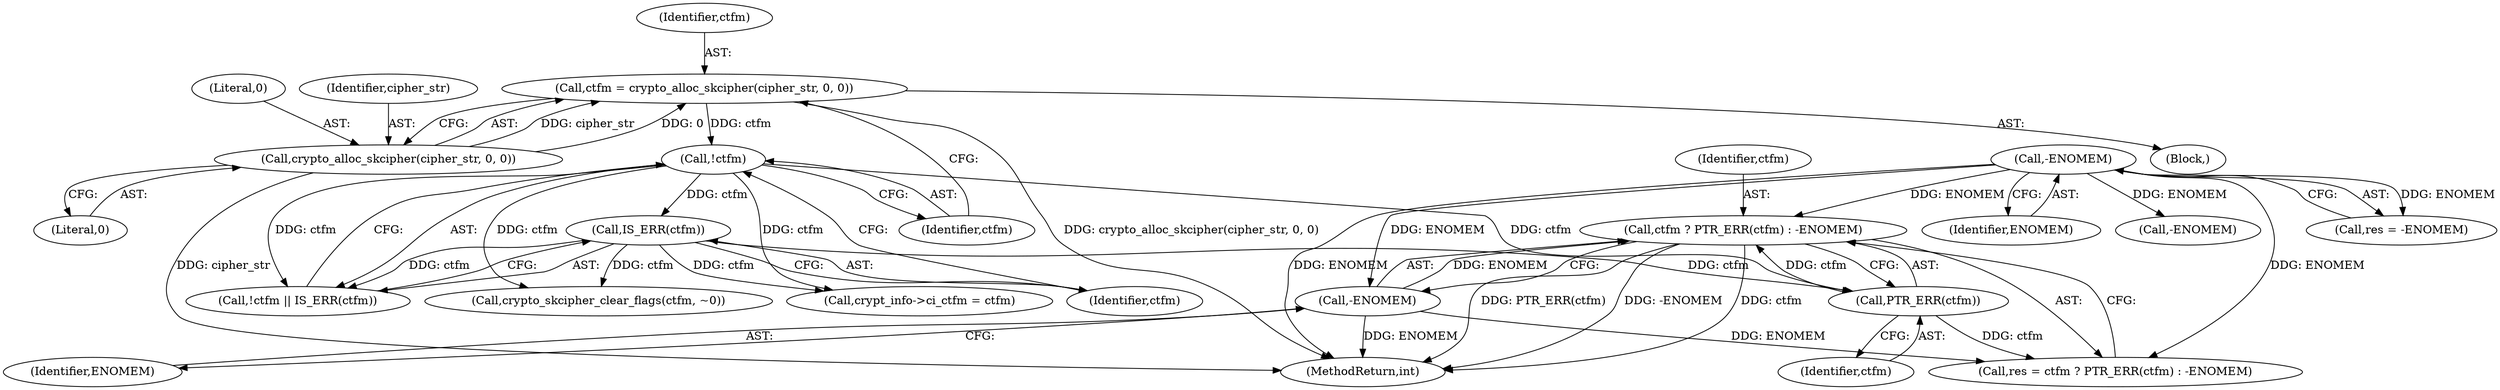 digraph "0_linux_1b53cf9815bb4744958d41f3795d5d5a1d365e2d_1@pointer" {
"1000391" [label="(Call,ctfm ? PTR_ERR(ctfm) : -ENOMEM)"];
"1000393" [label="(Call,PTR_ERR(ctfm))"];
"1000386" [label="(Call,IS_ERR(ctfm))"];
"1000384" [label="(Call,!ctfm)"];
"1000376" [label="(Call,ctfm = crypto_alloc_skcipher(cipher_str, 0, 0))"];
"1000378" [label="(Call,crypto_alloc_skcipher(cipher_str, 0, 0))"];
"1000395" [label="(Call,-ENOMEM)"];
"1000313" [label="(Call,-ENOMEM)"];
"1000255" [label="(Call,-ENOMEM)"];
"1000385" [label="(Identifier,ctfm)"];
"1000378" [label="(Call,crypto_alloc_skcipher(cipher_str, 0, 0))"];
"1000454" [label="(MethodReturn,int)"];
"1000313" [label="(Call,-ENOMEM)"];
"1000389" [label="(Call,res = ctfm ? PTR_ERR(ctfm) : -ENOMEM)"];
"1000383" [label="(Call,!ctfm || IS_ERR(ctfm))"];
"1000314" [label="(Identifier,ENOMEM)"];
"1000380" [label="(Literal,0)"];
"1000386" [label="(Call,IS_ERR(ctfm))"];
"1000381" [label="(Literal,0)"];
"1000377" [label="(Identifier,ctfm)"];
"1000311" [label="(Call,res = -ENOMEM)"];
"1000395" [label="(Call,-ENOMEM)"];
"1000392" [label="(Identifier,ctfm)"];
"1000376" [label="(Call,ctfm = crypto_alloc_skcipher(cipher_str, 0, 0))"];
"1000384" [label="(Call,!ctfm)"];
"1000387" [label="(Identifier,ctfm)"];
"1000398" [label="(Call,crypt_info->ci_ctfm = ctfm)"];
"1000396" [label="(Identifier,ENOMEM)"];
"1000393" [label="(Call,PTR_ERR(ctfm))"];
"1000394" [label="(Identifier,ctfm)"];
"1000104" [label="(Block,)"];
"1000379" [label="(Identifier,cipher_str)"];
"1000403" [label="(Call,crypto_skcipher_clear_flags(ctfm, ~0))"];
"1000391" [label="(Call,ctfm ? PTR_ERR(ctfm) : -ENOMEM)"];
"1000391" -> "1000389"  [label="AST: "];
"1000391" -> "1000393"  [label="CFG: "];
"1000391" -> "1000395"  [label="CFG: "];
"1000392" -> "1000391"  [label="AST: "];
"1000393" -> "1000391"  [label="AST: "];
"1000395" -> "1000391"  [label="AST: "];
"1000389" -> "1000391"  [label="CFG: "];
"1000391" -> "1000454"  [label="DDG: ctfm"];
"1000391" -> "1000454"  [label="DDG: PTR_ERR(ctfm)"];
"1000391" -> "1000454"  [label="DDG: -ENOMEM"];
"1000393" -> "1000391"  [label="DDG: ctfm"];
"1000395" -> "1000391"  [label="DDG: ENOMEM"];
"1000313" -> "1000391"  [label="DDG: ENOMEM"];
"1000393" -> "1000394"  [label="CFG: "];
"1000394" -> "1000393"  [label="AST: "];
"1000393" -> "1000389"  [label="DDG: ctfm"];
"1000386" -> "1000393"  [label="DDG: ctfm"];
"1000384" -> "1000393"  [label="DDG: ctfm"];
"1000386" -> "1000383"  [label="AST: "];
"1000386" -> "1000387"  [label="CFG: "];
"1000387" -> "1000386"  [label="AST: "];
"1000383" -> "1000386"  [label="CFG: "];
"1000386" -> "1000383"  [label="DDG: ctfm"];
"1000384" -> "1000386"  [label="DDG: ctfm"];
"1000386" -> "1000398"  [label="DDG: ctfm"];
"1000386" -> "1000403"  [label="DDG: ctfm"];
"1000384" -> "1000383"  [label="AST: "];
"1000384" -> "1000385"  [label="CFG: "];
"1000385" -> "1000384"  [label="AST: "];
"1000387" -> "1000384"  [label="CFG: "];
"1000383" -> "1000384"  [label="CFG: "];
"1000384" -> "1000383"  [label="DDG: ctfm"];
"1000376" -> "1000384"  [label="DDG: ctfm"];
"1000384" -> "1000398"  [label="DDG: ctfm"];
"1000384" -> "1000403"  [label="DDG: ctfm"];
"1000376" -> "1000104"  [label="AST: "];
"1000376" -> "1000378"  [label="CFG: "];
"1000377" -> "1000376"  [label="AST: "];
"1000378" -> "1000376"  [label="AST: "];
"1000385" -> "1000376"  [label="CFG: "];
"1000376" -> "1000454"  [label="DDG: crypto_alloc_skcipher(cipher_str, 0, 0)"];
"1000378" -> "1000376"  [label="DDG: cipher_str"];
"1000378" -> "1000376"  [label="DDG: 0"];
"1000378" -> "1000381"  [label="CFG: "];
"1000379" -> "1000378"  [label="AST: "];
"1000380" -> "1000378"  [label="AST: "];
"1000381" -> "1000378"  [label="AST: "];
"1000378" -> "1000454"  [label="DDG: cipher_str"];
"1000395" -> "1000396"  [label="CFG: "];
"1000396" -> "1000395"  [label="AST: "];
"1000395" -> "1000454"  [label="DDG: ENOMEM"];
"1000395" -> "1000389"  [label="DDG: ENOMEM"];
"1000313" -> "1000395"  [label="DDG: ENOMEM"];
"1000313" -> "1000311"  [label="AST: "];
"1000313" -> "1000314"  [label="CFG: "];
"1000314" -> "1000313"  [label="AST: "];
"1000311" -> "1000313"  [label="CFG: "];
"1000313" -> "1000454"  [label="DDG: ENOMEM"];
"1000313" -> "1000255"  [label="DDG: ENOMEM"];
"1000313" -> "1000311"  [label="DDG: ENOMEM"];
"1000313" -> "1000389"  [label="DDG: ENOMEM"];
}
